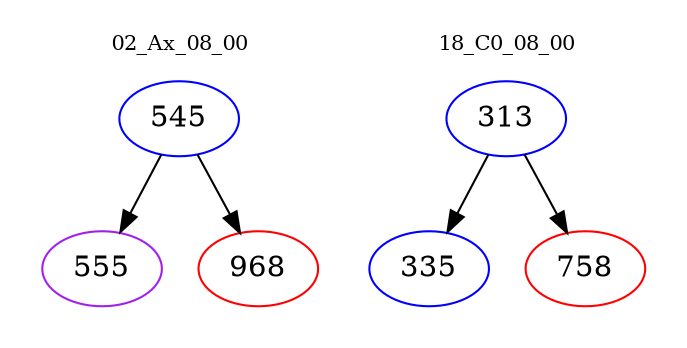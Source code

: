 digraph{
subgraph cluster_0 {
color = white
label = "02_Ax_08_00";
fontsize=10;
T0_545 [label="545", color="blue"]
T0_545 -> T0_555 [color="black"]
T0_555 [label="555", color="purple"]
T0_545 -> T0_968 [color="black"]
T0_968 [label="968", color="red"]
}
subgraph cluster_1 {
color = white
label = "18_C0_08_00";
fontsize=10;
T1_313 [label="313", color="blue"]
T1_313 -> T1_335 [color="black"]
T1_335 [label="335", color="blue"]
T1_313 -> T1_758 [color="black"]
T1_758 [label="758", color="red"]
}
}
